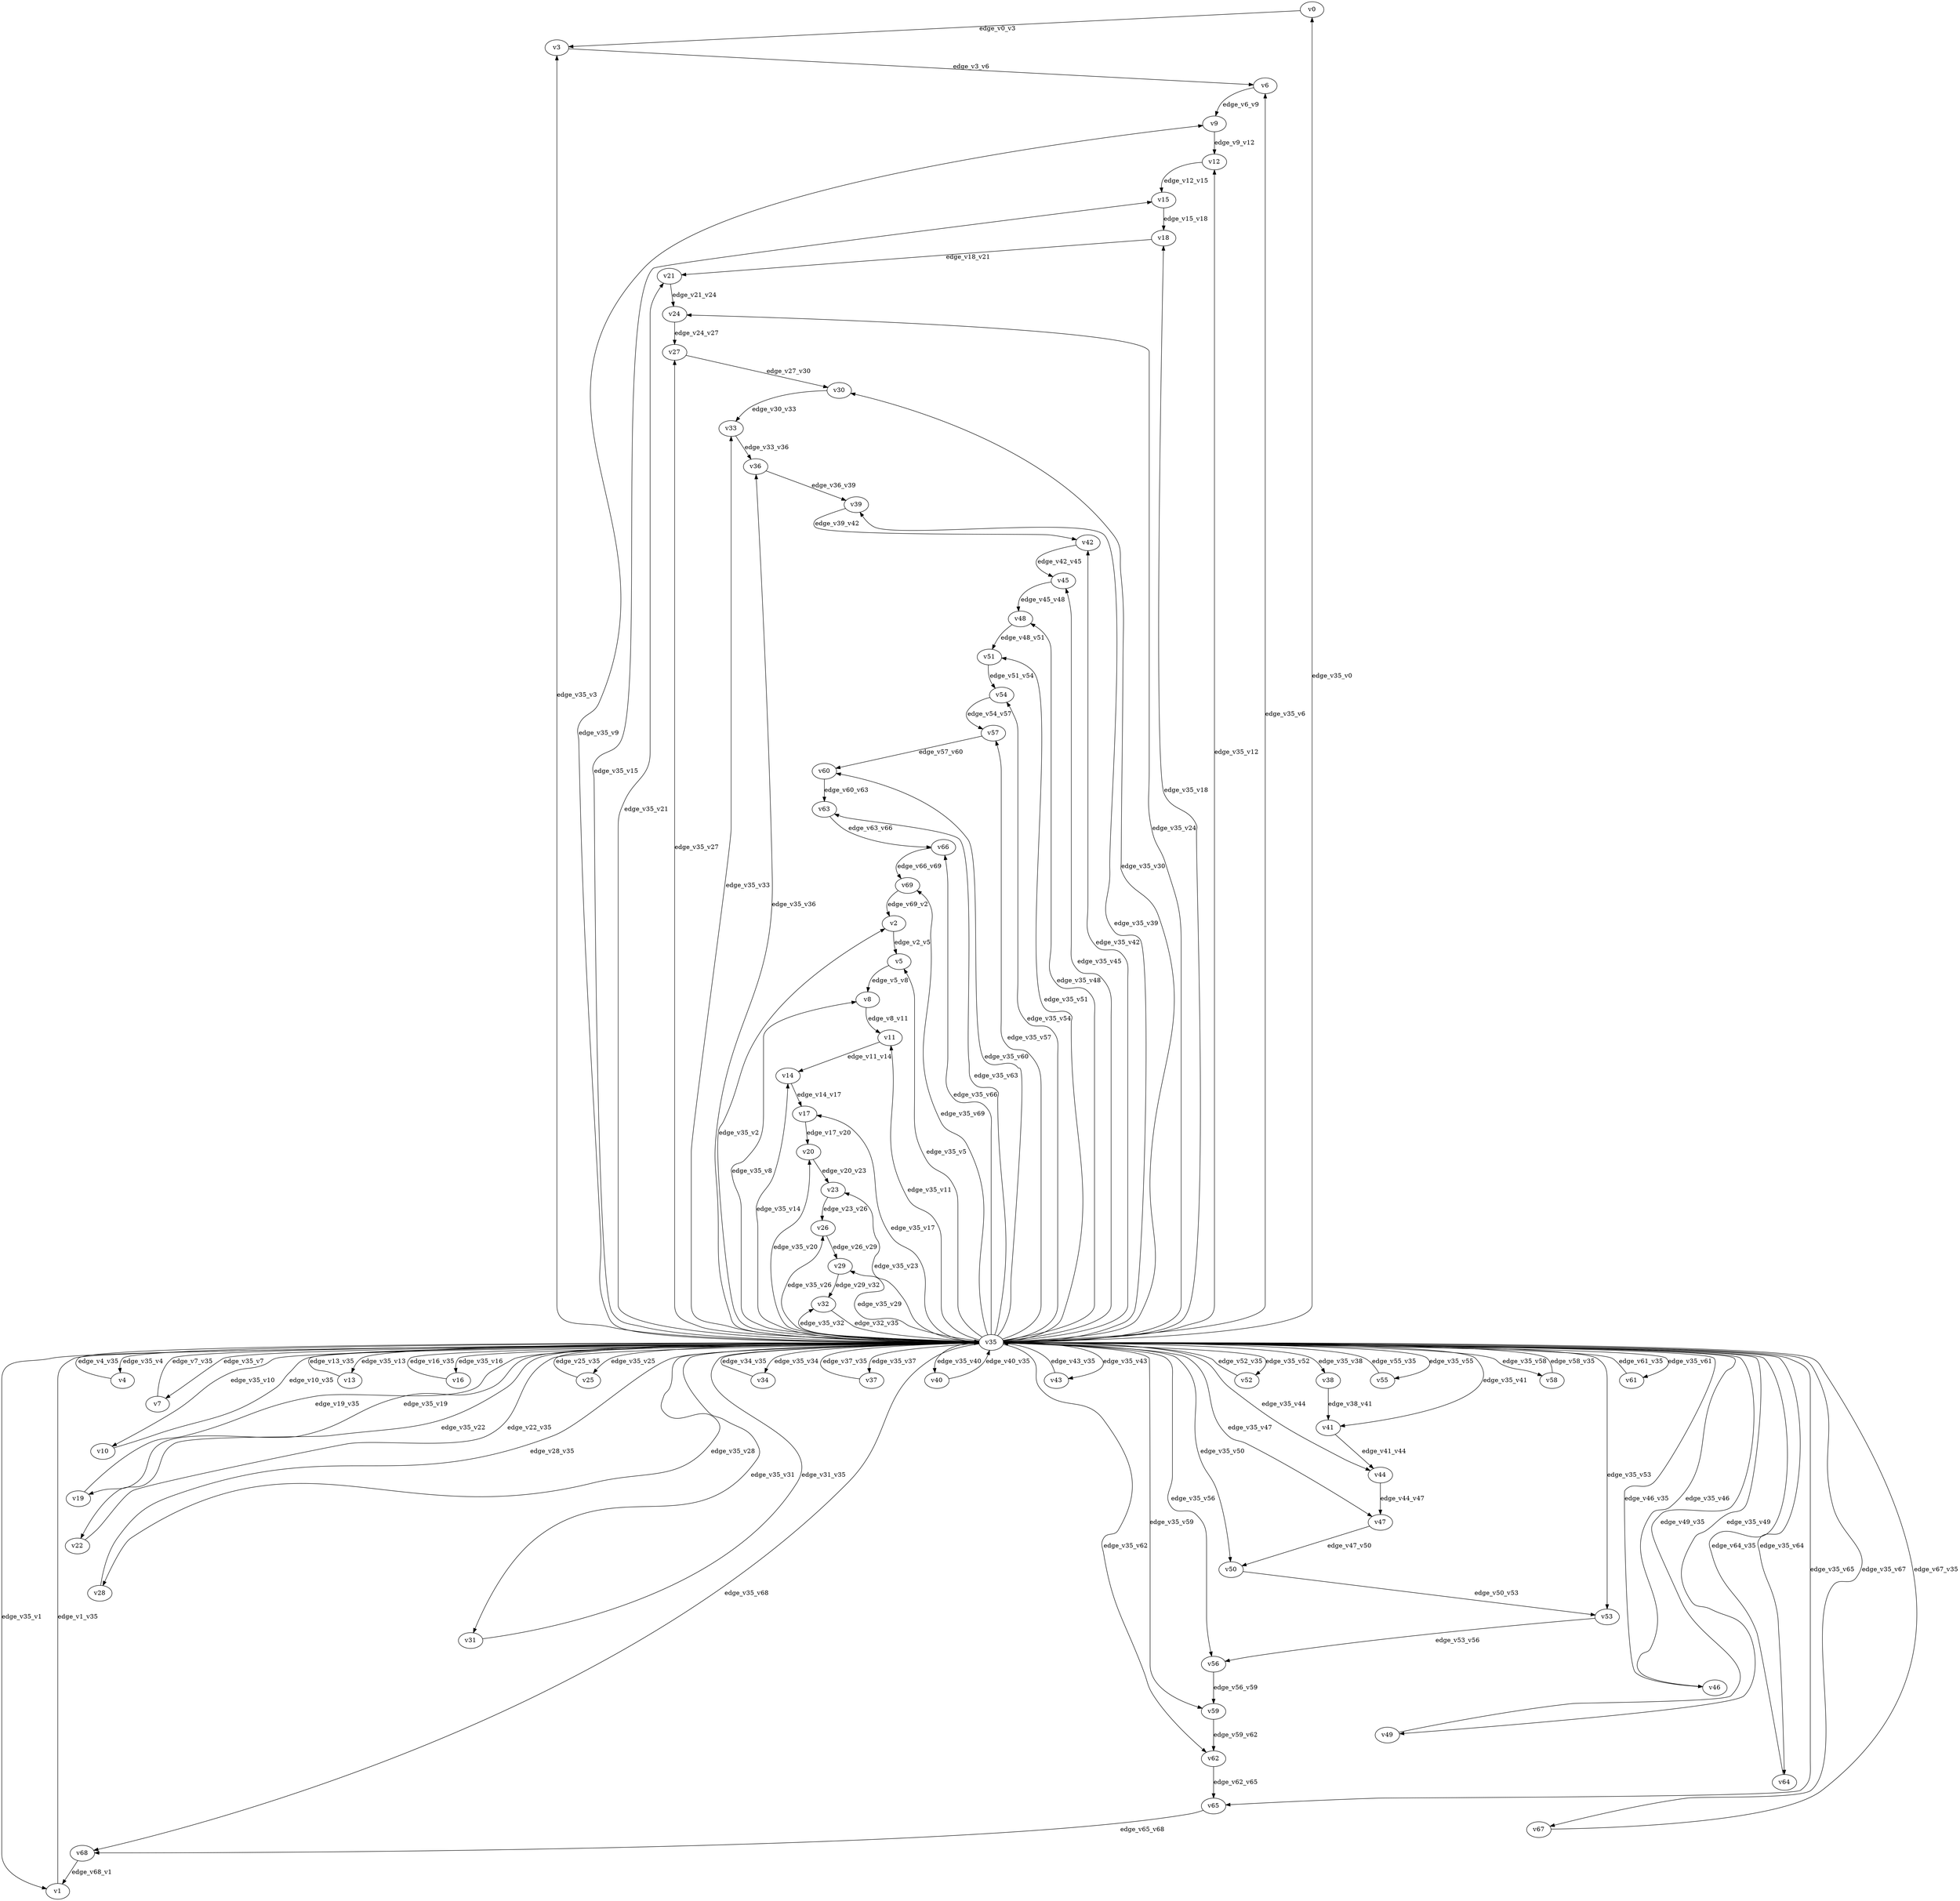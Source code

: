 digraph test095 {
    // Discounted game test case
    // Vertex properties: name [player=X]
    // Edge properties: [weight=Y, discount=Z]

    v0 [name="v0", player=0];
    v1 [name="v1", player=1];
    v2 [name="v2", player=0];
    v3 [name="v3", player=1];
    v4 [name="v4", player=0];
    v5 [name="v5", player=1];
    v6 [name="v6", player=0];
    v7 [name="v7", player=1];
    v8 [name="v8", player=0];
    v9 [name="v9", player=1];
    v10 [name="v10", player=0];
    v11 [name="v11", player=1];
    v12 [name="v12", player=0];
    v13 [name="v13", player=1];
    v14 [name="v14", player=0];
    v15 [name="v15", player=1];
    v16 [name="v16", player=0];
    v17 [name="v17", player=1];
    v18 [name="v18", player=0];
    v19 [name="v19", player=1];
    v20 [name="v20", player=0];
    v21 [name="v21", player=1];
    v22 [name="v22", player=0];
    v23 [name="v23", player=1];
    v24 [name="v24", player=0];
    v25 [name="v25", player=1];
    v26 [name="v26", player=0];
    v27 [name="v27", player=1];
    v28 [name="v28", player=0];
    v29 [name="v29", player=1];
    v30 [name="v30", player=0];
    v31 [name="v31", player=1];
    v32 [name="v32", player=0];
    v33 [name="v33", player=1];
    v34 [name="v34", player=0];
    v35 [name="v35", player=0];
    v36 [name="v36", player=0];
    v37 [name="v37", player=1];
    v38 [name="v38", player=0];
    v39 [name="v39", player=1];
    v40 [name="v40", player=0];
    v41 [name="v41", player=1];
    v42 [name="v42", player=0];
    v43 [name="v43", player=1];
    v44 [name="v44", player=0];
    v45 [name="v45", player=1];
    v46 [name="v46", player=0];
    v47 [name="v47", player=1];
    v48 [name="v48", player=0];
    v49 [name="v49", player=1];
    v50 [name="v50", player=0];
    v51 [name="v51", player=1];
    v52 [name="v52", player=0];
    v53 [name="v53", player=1];
    v54 [name="v54", player=0];
    v55 [name="v55", player=1];
    v56 [name="v56", player=0];
    v57 [name="v57", player=1];
    v58 [name="v58", player=0];
    v59 [name="v59", player=1];
    v60 [name="v60", player=0];
    v61 [name="v61", player=1];
    v62 [name="v62", player=0];
    v63 [name="v63", player=1];
    v64 [name="v64", player=0];
    v65 [name="v65", player=1];
    v66 [name="v66", player=0];
    v67 [name="v67", player=1];
    v68 [name="v68", player=0];
    v69 [name="v69", player=1];

    v35 -> v0 [label="edge_v35_v0", weight=7.51, discount=0.736];
    v35 -> v1 [label="edge_v35_v1", weight=4.70, discount=0.736];
    v1 -> v35 [label="edge_v1_v35", weight=6.53, discount=0.736];
    v35 -> v2 [label="edge_v35_v2", weight=-2.65, discount=0.736];
    v35 -> v3 [label="edge_v35_v3", weight=5.04, discount=0.736];
    v35 -> v4 [label="edge_v35_v4", weight=7.28, discount=0.736];
    v4 -> v35 [label="edge_v4_v35", weight=5.27, discount=0.736];
    v35 -> v5 [label="edge_v35_v5", weight=3.83, discount=0.736];
    v35 -> v6 [label="edge_v35_v6", weight=9.58, discount=0.736];
    v35 -> v7 [label="edge_v35_v7", weight=-1.82, discount=0.736];
    v7 -> v35 [label="edge_v7_v35", weight=-0.05, discount=0.736];
    v35 -> v8 [label="edge_v35_v8", weight=2.28, discount=0.736];
    v35 -> v9 [label="edge_v35_v9", weight=-3.85, discount=0.736];
    v35 -> v10 [label="edge_v35_v10", weight=-4.30, discount=0.736];
    v10 -> v35 [label="edge_v10_v35", weight=-2.16, discount=0.736];
    v35 -> v11 [label="edge_v35_v11", weight=6.06, discount=0.736];
    v35 -> v12 [label="edge_v35_v12", weight=8.90, discount=0.736];
    v35 -> v13 [label="edge_v35_v13", weight=9.29, discount=0.736];
    v13 -> v35 [label="edge_v13_v35", weight=8.12, discount=0.736];
    v35 -> v14 [label="edge_v35_v14", weight=6.02, discount=0.736];
    v35 -> v15 [label="edge_v35_v15", weight=-3.48, discount=0.736];
    v35 -> v16 [label="edge_v35_v16", weight=6.92, discount=0.736];
    v16 -> v35 [label="edge_v16_v35", weight=5.69, discount=0.736];
    v35 -> v17 [label="edge_v35_v17", weight=2.17, discount=0.736];
    v35 -> v18 [label="edge_v35_v18", weight=-3.25, discount=0.736];
    v35 -> v19 [label="edge_v35_v19", weight=-5.89, discount=0.736];
    v19 -> v35 [label="edge_v19_v35", weight=-4.36, discount=0.736];
    v35 -> v20 [label="edge_v35_v20", weight=6.66, discount=0.736];
    v35 -> v21 [label="edge_v35_v21", weight=1.82, discount=0.736];
    v35 -> v22 [label="edge_v35_v22", weight=-3.48, discount=0.736];
    v22 -> v35 [label="edge_v22_v35", weight=-0.72, discount=0.736];
    v35 -> v23 [label="edge_v35_v23", weight=-2.42, discount=0.736];
    v35 -> v24 [label="edge_v35_v24", weight=3.81, discount=0.736];
    v35 -> v25 [label="edge_v35_v25", weight=1.75, discount=0.736];
    v25 -> v35 [label="edge_v25_v35", weight=1.26, discount=0.736];
    v35 -> v26 [label="edge_v35_v26", weight=-5.63, discount=0.736];
    v35 -> v27 [label="edge_v35_v27", weight=9.30, discount=0.736];
    v35 -> v28 [label="edge_v35_v28", weight=-2.00, discount=0.736];
    v28 -> v35 [label="edge_v28_v35", weight=-3.01, discount=0.736];
    v35 -> v29 [label="edge_v35_v29", weight=4.93, discount=0.736];
    v35 -> v30 [label="edge_v35_v30", weight=-2.45, discount=0.736];
    v35 -> v31 [label="edge_v35_v31", weight=-0.55, discount=0.736];
    v31 -> v35 [label="edge_v31_v35", weight=0.02, discount=0.736];
    v35 -> v32 [label="edge_v35_v32", weight=2.00, discount=0.736];
    v35 -> v33 [label="edge_v35_v33", weight=4.14, discount=0.736];
    v35 -> v34 [label="edge_v35_v34", weight=9.09, discount=0.736];
    v34 -> v35 [label="edge_v34_v35", weight=8.37, discount=0.736];
    v35 -> v36 [label="edge_v35_v36", weight=0.92, discount=0.736];
    v35 -> v37 [label="edge_v35_v37", weight=1.13, discount=0.736];
    v37 -> v35 [label="edge_v37_v35", weight=-0.97, discount=0.736];
    v35 -> v38 [label="edge_v35_v38", weight=6.29, discount=0.736];
    v35 -> v39 [label="edge_v35_v39", weight=0.85, discount=0.736];
    v35 -> v40 [label="edge_v35_v40", weight=8.66, discount=0.736];
    v40 -> v35 [label="edge_v40_v35", weight=7.03, discount=0.736];
    v35 -> v41 [label="edge_v35_v41", weight=2.48, discount=0.736];
    v35 -> v42 [label="edge_v35_v42", weight=4.68, discount=0.736];
    v35 -> v43 [label="edge_v35_v43", weight=1.89, discount=0.736];
    v43 -> v35 [label="edge_v43_v35", weight=3.56, discount=0.736];
    v35 -> v44 [label="edge_v35_v44", weight=-5.24, discount=0.736];
    v35 -> v45 [label="edge_v35_v45", weight=5.01, discount=0.736];
    v35 -> v46 [label="edge_v35_v46", weight=-3.37, discount=0.736];
    v46 -> v35 [label="edge_v46_v35", weight=-2.63, discount=0.736];
    v35 -> v47 [label="edge_v35_v47", weight=0.99, discount=0.736];
    v35 -> v48 [label="edge_v35_v48", weight=2.35, discount=0.736];
    v35 -> v49 [label="edge_v35_v49", weight=0.02, discount=0.736];
    v49 -> v35 [label="edge_v49_v35", weight=-1.43, discount=0.736];
    v35 -> v50 [label="edge_v35_v50", weight=5.72, discount=0.736];
    v35 -> v51 [label="edge_v35_v51", weight=-0.08, discount=0.736];
    v35 -> v52 [label="edge_v35_v52", weight=6.74, discount=0.736];
    v52 -> v35 [label="edge_v52_v35", weight=8.25, discount=0.736];
    v35 -> v53 [label="edge_v35_v53", weight=7.33, discount=0.736];
    v35 -> v54 [label="edge_v35_v54", weight=7.77, discount=0.736];
    v35 -> v55 [label="edge_v35_v55", weight=9.98, discount=0.736];
    v55 -> v35 [label="edge_v55_v35", weight=10.93, discount=0.736];
    v35 -> v56 [label="edge_v35_v56", weight=2.90, discount=0.736];
    v35 -> v57 [label="edge_v35_v57", weight=7.26, discount=0.736];
    v35 -> v58 [label="edge_v35_v58", weight=5.40, discount=0.736];
    v58 -> v35 [label="edge_v58_v35", weight=3.79, discount=0.736];
    v35 -> v59 [label="edge_v35_v59", weight=3.92, discount=0.736];
    v35 -> v60 [label="edge_v35_v60", weight=-1.15, discount=0.736];
    v35 -> v61 [label="edge_v35_v61", weight=5.14, discount=0.736];
    v61 -> v35 [label="edge_v61_v35", weight=6.27, discount=0.736];
    v35 -> v62 [label="edge_v35_v62", weight=-3.56, discount=0.736];
    v35 -> v63 [label="edge_v35_v63", weight=-1.70, discount=0.736];
    v35 -> v64 [label="edge_v35_v64", weight=-4.61, discount=0.736];
    v64 -> v35 [label="edge_v64_v35", weight=-4.17, discount=0.736];
    v35 -> v65 [label="edge_v35_v65", weight=3.55, discount=0.736];
    v35 -> v66 [label="edge_v35_v66", weight=7.03, discount=0.736];
    v35 -> v67 [label="edge_v35_v67", weight=-4.83, discount=0.736];
    v67 -> v35 [label="edge_v67_v35", weight=-3.44, discount=0.736];
    v35 -> v68 [label="edge_v35_v68", weight=-2.38, discount=0.736];
    v35 -> v69 [label="edge_v35_v69", weight=-0.78, discount=0.736];
    v0 -> v3 [label="edge_v0_v3", weight=-0.97, discount=0.736];
    v2 -> v5 [label="edge_v2_v5", weight=3.42, discount=0.736];
    v3 -> v6 [label="edge_v3_v6", weight=1.97, discount=0.736];
    v5 -> v8 [label="edge_v5_v8", weight=-1.74, discount=0.736];
    v6 -> v9 [label="edge_v6_v9", weight=-1.54, discount=0.736];
    v8 -> v11 [label="edge_v8_v11", weight=5.19, discount=0.736];
    v9 -> v12 [label="edge_v9_v12", weight=2.25, discount=0.736];
    v11 -> v14 [label="edge_v11_v14", weight=0.78, discount=0.736];
    v12 -> v15 [label="edge_v12_v15", weight=5.29, discount=0.736];
    v14 -> v17 [label="edge_v14_v17", weight=5.95, discount=0.736];
    v15 -> v18 [label="edge_v15_v18", weight=1.39, discount=0.736];
    v17 -> v20 [label="edge_v17_v20", weight=1.26, discount=0.736];
    v18 -> v21 [label="edge_v18_v21", weight=-1.47, discount=0.736];
    v20 -> v23 [label="edge_v20_v23", weight=6.90, discount=0.736];
    v21 -> v24 [label="edge_v21_v24", weight=1.12, discount=0.736];
    v23 -> v26 [label="edge_v23_v26", weight=6.94, discount=0.736];
    v24 -> v27 [label="edge_v24_v27", weight=3.11, discount=0.736];
    v26 -> v29 [label="edge_v26_v29", weight=2.02, discount=0.736];
    v27 -> v30 [label="edge_v27_v30", weight=-0.16, discount=0.736];
    v29 -> v32 [label="edge_v29_v32", weight=-1.59, discount=0.736];
    v30 -> v33 [label="edge_v30_v33", weight=-0.17, discount=0.736];
    v32 -> v35 [label="edge_v32_v35", weight=3.10, discount=0.736];
    v33 -> v36 [label="edge_v33_v36", weight=2.28, discount=0.736];
    v36 -> v39 [label="edge_v36_v39", weight=-1.72, discount=0.736];
    v38 -> v41 [label="edge_v38_v41", weight=3.98, discount=0.736];
    v39 -> v42 [label="edge_v39_v42", weight=0.30, discount=0.736];
    v41 -> v44 [label="edge_v41_v44", weight=0.78, discount=0.736];
    v42 -> v45 [label="edge_v42_v45", weight=-0.05, discount=0.736];
    v44 -> v47 [label="edge_v44_v47", weight=3.67, discount=0.736];
    v45 -> v48 [label="edge_v45_v48", weight=1.95, discount=0.736];
    v47 -> v50 [label="edge_v47_v50", weight=-0.10, discount=0.736];
    v48 -> v51 [label="edge_v48_v51", weight=2.27, discount=0.736];
    v50 -> v53 [label="edge_v50_v53", weight=-1.21, discount=0.736];
    v51 -> v54 [label="edge_v51_v54", weight=4.53, discount=0.736];
    v53 -> v56 [label="edge_v53_v56", weight=2.13, discount=0.736];
    v54 -> v57 [label="edge_v54_v57", weight=3.09, discount=0.736];
    v56 -> v59 [label="edge_v56_v59", weight=4.34, discount=0.736];
    v57 -> v60 [label="edge_v57_v60", weight=-0.61, discount=0.736];
    v59 -> v62 [label="edge_v59_v62", weight=4.48, discount=0.736];
    v60 -> v63 [label="edge_v60_v63", weight=1.99, discount=0.736];
    v62 -> v65 [label="edge_v62_v65", weight=5.28, discount=0.736];
    v63 -> v66 [label="edge_v63_v66", weight=0.04, discount=0.736];
    v65 -> v68 [label="edge_v65_v68", weight=-0.12, discount=0.736];
    v66 -> v69 [label="edge_v66_v69", weight=0.02, discount=0.736];
    v68 -> v1 [label="edge_v68_v1", weight=1.03, discount=0.736];
    v69 -> v2 [label="edge_v69_v2", weight=-0.55, discount=0.736];
}
